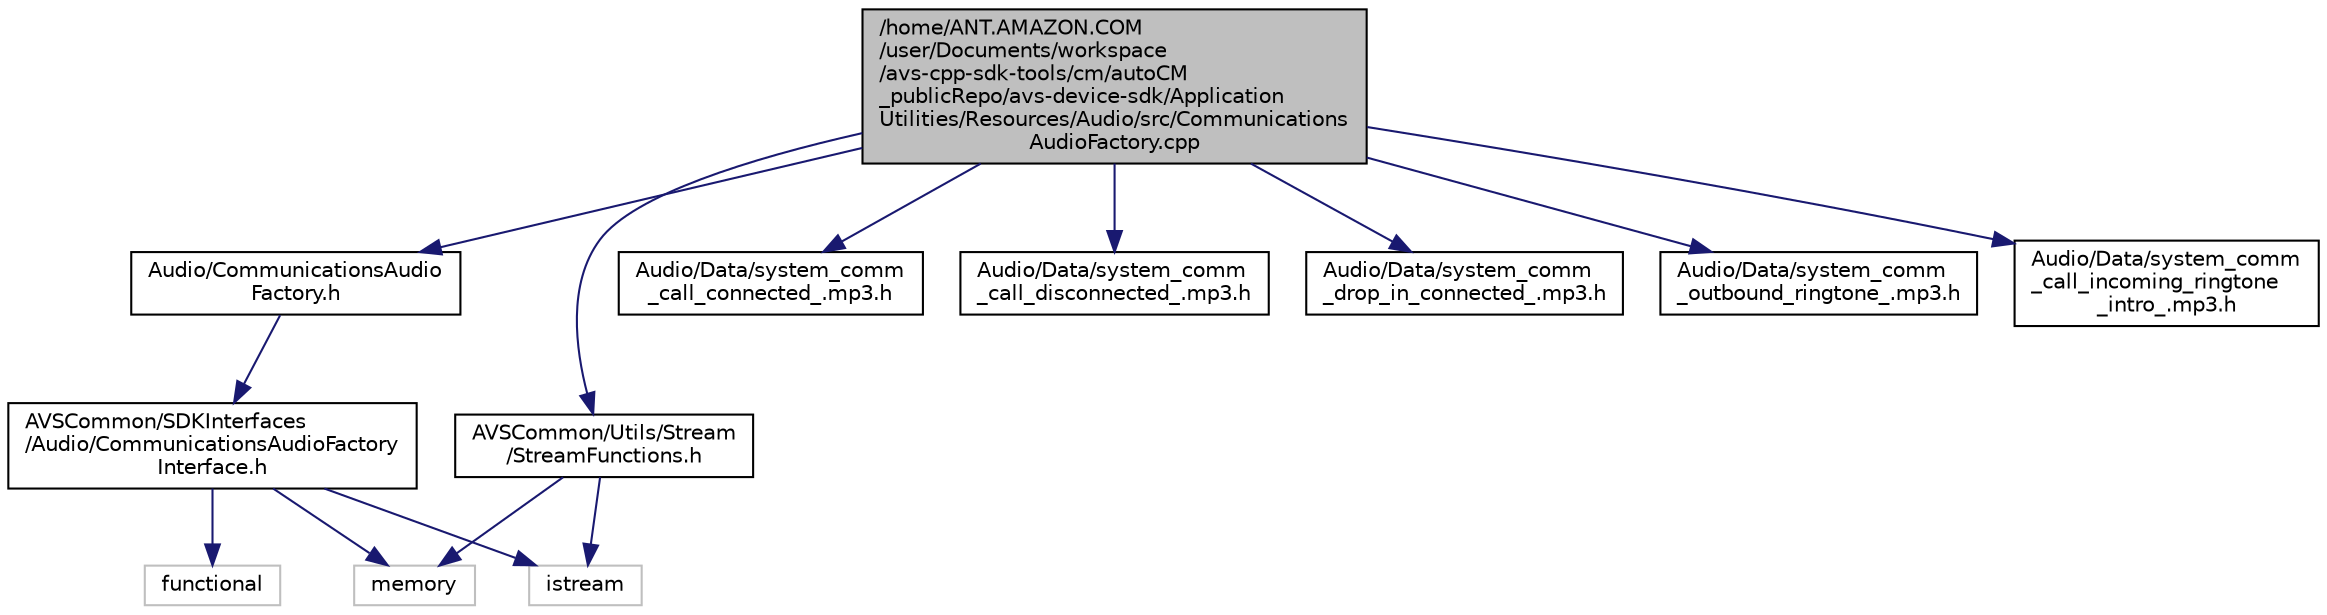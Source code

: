digraph "/avs-cpp-sdk-tools/cm/autoCM_publicRepo/avs-device-sdk/ApplicationUtilities/Resources/Audio/src/CommunicationsAudioFactory.cpp"
{
  edge [fontname="Helvetica",fontsize="10",labelfontname="Helvetica",labelfontsize="10"];
  node [fontname="Helvetica",fontsize="10",shape=record];
  Node1 [label="/home/ANT.AMAZON.COM\l/user/Documents/workspace\l/avs-cpp-sdk-tools/cm/autoCM\l_publicRepo/avs-device-sdk/Application\lUtilities/Resources/Audio/src/Communications\lAudioFactory.cpp",height=0.2,width=0.4,color="black", fillcolor="grey75", style="filled", fontcolor="black"];
  Node1 -> Node2 [color="midnightblue",fontsize="10",style="solid",fontname="Helvetica"];
  Node2 [label="Audio/CommunicationsAudio\lFactory.h",height=0.2,width=0.4,color="black", fillcolor="white", style="filled",URL="$_communications_audio_factory_8h.html"];
  Node2 -> Node3 [color="midnightblue",fontsize="10",style="solid",fontname="Helvetica"];
  Node3 [label="AVSCommon/SDKInterfaces\l/Audio/CommunicationsAudioFactory\lInterface.h",height=0.2,width=0.4,color="black", fillcolor="white", style="filled",URL="$_communications_audio_factory_interface_8h.html"];
  Node3 -> Node4 [color="midnightblue",fontsize="10",style="solid",fontname="Helvetica"];
  Node4 [label="functional",height=0.2,width=0.4,color="grey75", fillcolor="white", style="filled"];
  Node3 -> Node5 [color="midnightblue",fontsize="10",style="solid",fontname="Helvetica"];
  Node5 [label="istream",height=0.2,width=0.4,color="grey75", fillcolor="white", style="filled"];
  Node3 -> Node6 [color="midnightblue",fontsize="10",style="solid",fontname="Helvetica"];
  Node6 [label="memory",height=0.2,width=0.4,color="grey75", fillcolor="white", style="filled"];
  Node1 -> Node7 [color="midnightblue",fontsize="10",style="solid",fontname="Helvetica"];
  Node7 [label="AVSCommon/Utils/Stream\l/StreamFunctions.h",height=0.2,width=0.4,color="black", fillcolor="white", style="filled",URL="$_stream_functions_8h.html"];
  Node7 -> Node6 [color="midnightblue",fontsize="10",style="solid",fontname="Helvetica"];
  Node7 -> Node5 [color="midnightblue",fontsize="10",style="solid",fontname="Helvetica"];
  Node1 -> Node8 [color="midnightblue",fontsize="10",style="solid",fontname="Helvetica"];
  Node8 [label="Audio/Data/system_comm\l_call_connected_.mp3.h",height=0.2,width=0.4,color="black", fillcolor="white", style="filled",URL="$system__comm__call__connected___8mp3_8h.html"];
  Node1 -> Node9 [color="midnightblue",fontsize="10",style="solid",fontname="Helvetica"];
  Node9 [label="Audio/Data/system_comm\l_call_disconnected_.mp3.h",height=0.2,width=0.4,color="black", fillcolor="white", style="filled",URL="$system__comm__call__disconnected___8mp3_8h.html"];
  Node1 -> Node10 [color="midnightblue",fontsize="10",style="solid",fontname="Helvetica"];
  Node10 [label="Audio/Data/system_comm\l_drop_in_connected_.mp3.h",height=0.2,width=0.4,color="black", fillcolor="white", style="filled",URL="$system__comm__drop__in__connected___8mp3_8h.html"];
  Node1 -> Node11 [color="midnightblue",fontsize="10",style="solid",fontname="Helvetica"];
  Node11 [label="Audio/Data/system_comm\l_outbound_ringtone_.mp3.h",height=0.2,width=0.4,color="black", fillcolor="white", style="filled",URL="$system__comm__outbound__ringtone___8mp3_8h.html"];
  Node1 -> Node12 [color="midnightblue",fontsize="10",style="solid",fontname="Helvetica"];
  Node12 [label="Audio/Data/system_comm\l_call_incoming_ringtone\l_intro_.mp3.h",height=0.2,width=0.4,color="black", fillcolor="white", style="filled",URL="$system__comm__call__incoming__ringtone__intro___8mp3_8h.html"];
}
